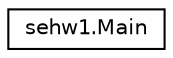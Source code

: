 digraph "그래픽컬한 클래스 계통도"
{
  edge [fontname="Helvetica",fontsize="10",labelfontname="Helvetica",labelfontsize="10"];
  node [fontname="Helvetica",fontsize="10",shape=record];
  rankdir="LR";
  Node1 [label="sehw1.Main",height=0.2,width=0.4,color="black", fillcolor="white", style="filled",URL="$classsehw1_1_1_main.html"];
}

